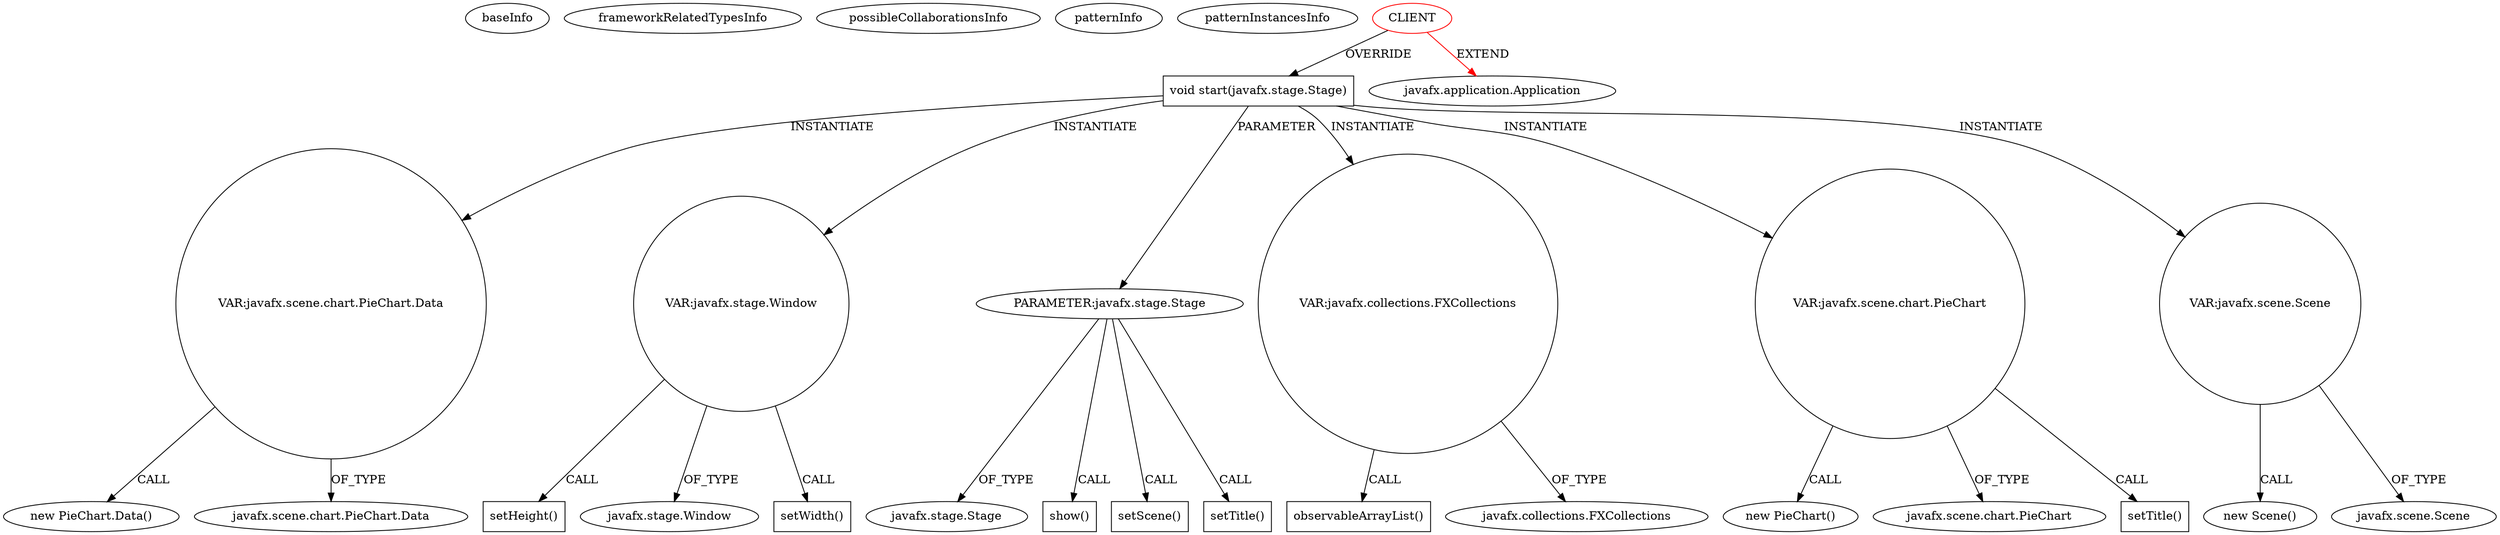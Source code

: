 digraph {
baseInfo[graphId=4040,category="pattern",isAnonymous=false,possibleRelation=false]
frameworkRelatedTypesInfo[0="javafx.application.Application"]
possibleCollaborationsInfo[]
patternInfo[frequency=2.0,patternRootClient=0]
patternInstancesInfo[0="t-kensuke-Java8~/t-kensuke-Java8/Java8-master/src/main/java/ch07/Ex10.java~Ex10~4443",1="guigarage-mastering-javafx-controls~/guigarage-mastering-javafx-controls/mastering-javafx-controls-master/src/main/java/com/guigarage/chapter9/PieChartExample.java~PieChartExample~2904"]
18[label="new PieChart.Data()",vertexType="CONSTRUCTOR_CALL",isFrameworkType=false]
19[label="VAR:javafx.scene.chart.PieChart.Data",vertexType="VARIABLE_EXPRESION",isFrameworkType=false,shape=circle]
2[label="void start(javafx.stage.Stage)",vertexType="OVERRIDING_METHOD_DECLARATION",isFrameworkType=false,shape=box]
13[label="VAR:javafx.stage.Window",vertexType="VARIABLE_EXPRESION",isFrameworkType=false,shape=circle]
0[label="CLIENT",vertexType="ROOT_CLIENT_CLASS_DECLARATION",isFrameworkType=false,color=red]
3[label="PARAMETER:javafx.stage.Stage",vertexType="PARAMETER_DECLARATION",isFrameworkType=false]
21[label="VAR:javafx.collections.FXCollections",vertexType="VARIABLE_EXPRESION",isFrameworkType=false,shape=circle]
22[label="observableArrayList()",vertexType="INSIDE_CALL",isFrameworkType=false,shape=box]
4[label="javafx.stage.Stage",vertexType="FRAMEWORK_CLASS_TYPE",isFrameworkType=false]
37[label="show()",vertexType="INSIDE_CALL",isFrameworkType=false,shape=box]
25[label="VAR:javafx.scene.chart.PieChart",vertexType="VARIABLE_EXPRESION",isFrameworkType=false,shape=circle]
1[label="javafx.application.Application",vertexType="FRAMEWORK_CLASS_TYPE",isFrameworkType=false]
20[label="javafx.scene.chart.PieChart.Data",vertexType="FRAMEWORK_CLASS_TYPE",isFrameworkType=false]
6[label="VAR:javafx.scene.Scene",vertexType="VARIABLE_EXPRESION",isFrameworkType=false,shape=circle]
5[label="new Scene()",vertexType="CONSTRUCTOR_CALL",isFrameworkType=false]
17[label="setHeight()",vertexType="INSIDE_CALL",isFrameworkType=false,shape=box]
24[label="new PieChart()",vertexType="CONSTRUCTOR_CALL",isFrameworkType=false]
15[label="javafx.stage.Window",vertexType="FRAMEWORK_CLASS_TYPE",isFrameworkType=false]
14[label="setWidth()",vertexType="INSIDE_CALL",isFrameworkType=false,shape=box]
26[label="javafx.scene.chart.PieChart",vertexType="FRAMEWORK_CLASS_TYPE",isFrameworkType=false]
35[label="setScene()",vertexType="INSIDE_CALL",isFrameworkType=false,shape=box]
7[label="javafx.scene.Scene",vertexType="FRAMEWORK_CLASS_TYPE",isFrameworkType=false]
28[label="setTitle()",vertexType="INSIDE_CALL",isFrameworkType=false,shape=box]
12[label="setTitle()",vertexType="INSIDE_CALL",isFrameworkType=false,shape=box]
23[label="javafx.collections.FXCollections",vertexType="FRAMEWORK_CLASS_TYPE",isFrameworkType=false]
0->1[label="EXTEND",color=red]
3->4[label="OF_TYPE"]
25->28[label="CALL"]
19->20[label="OF_TYPE"]
6->7[label="OF_TYPE"]
21->23[label="OF_TYPE"]
25->26[label="OF_TYPE"]
2->13[label="INSTANTIATE"]
2->25[label="INSTANTIATE"]
21->22[label="CALL"]
2->6[label="INSTANTIATE"]
2->19[label="INSTANTIATE"]
13->17[label="CALL"]
3->37[label="CALL"]
0->2[label="OVERRIDE"]
2->21[label="INSTANTIATE"]
13->14[label="CALL"]
3->12[label="CALL"]
25->24[label="CALL"]
3->35[label="CALL"]
6->5[label="CALL"]
19->18[label="CALL"]
13->15[label="OF_TYPE"]
2->3[label="PARAMETER"]
}
